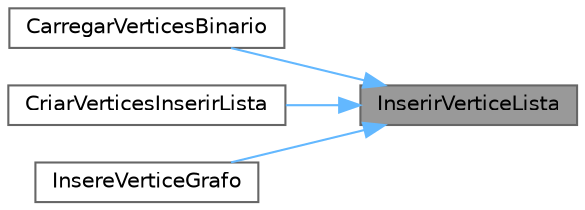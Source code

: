 digraph "InserirVerticeLista"
{
 // LATEX_PDF_SIZE
  bgcolor="transparent";
  edge [fontname=Helvetica,fontsize=10,labelfontname=Helvetica,labelfontsize=10];
  node [fontname=Helvetica,fontsize=10,shape=box,height=0.2,width=0.4];
  rankdir="RL";
  Node1 [id="Node000001",label="InserirVerticeLista",height=0.2,width=0.4,color="gray40", fillcolor="grey60", style="filled", fontcolor="black",tooltip=" "];
  Node1 -> Node2 [id="edge1_Node000001_Node000002",dir="back",color="steelblue1",style="solid",tooltip=" "];
  Node2 [id="Node000002",label="CarregarVerticesBinario",height=0.2,width=0.4,color="grey40", fillcolor="white", style="filled",URL="$_ficheiro_8c.html#a1df2897f85a880ee80e8753cbd1df553",tooltip=" "];
  Node1 -> Node3 [id="edge2_Node000001_Node000003",dir="back",color="steelblue1",style="solid",tooltip=" "];
  Node3 [id="Node000003",label="CriarVerticesInserirLista",height=0.2,width=0.4,color="grey40", fillcolor="white", style="filled",URL="$_vertice_8c.html#a813b2f084fa49fbe0b698966a8b9eda7",tooltip=" "];
  Node1 -> Node4 [id="edge3_Node000001_Node000004",dir="back",color="steelblue1",style="solid",tooltip=" "];
  Node4 [id="Node000004",label="InsereVerticeGrafo",height=0.2,width=0.4,color="grey40", fillcolor="white", style="filled",URL="$_vertice_8c.html#a1d226cf413abbc102444fe207dba45a5",tooltip=" "];
}
